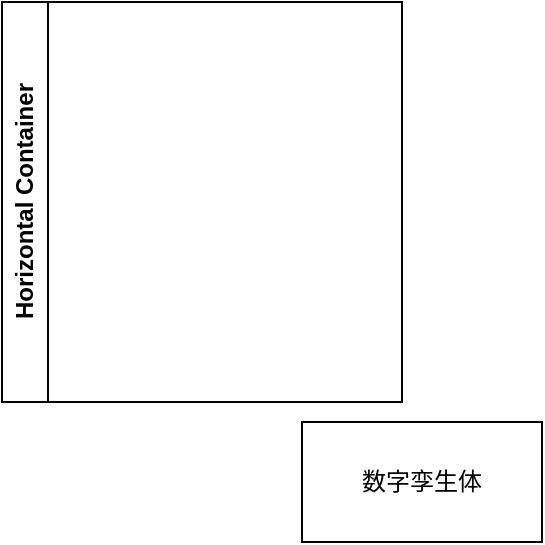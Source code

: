 <mxfile version="20.6.2" type="github">
  <diagram id="VLhuhMDBf4FhN7mGVTzb" name="第 1 页">
    <mxGraphModel dx="1095" dy="666" grid="1" gridSize="10" guides="1" tooltips="1" connect="1" arrows="1" fold="1" page="1" pageScale="1" pageWidth="827" pageHeight="1169" math="0" shadow="0">
      <root>
        <mxCell id="0" />
        <mxCell id="1" parent="0" />
        <mxCell id="gXhKVuFZcLKzKrny-A_E-1" value="数字孪生体" style="rounded=0;whiteSpace=wrap;html=1;" vertex="1" parent="1">
          <mxGeometry x="330" y="270" width="120" height="60" as="geometry" />
        </mxCell>
        <mxCell id="gXhKVuFZcLKzKrny-A_E-2" value="Horizontal Container" style="swimlane;horizontal=0;whiteSpace=wrap;html=1;" vertex="1" parent="1">
          <mxGeometry x="180" y="60" width="200" height="200" as="geometry" />
        </mxCell>
      </root>
    </mxGraphModel>
  </diagram>
</mxfile>
